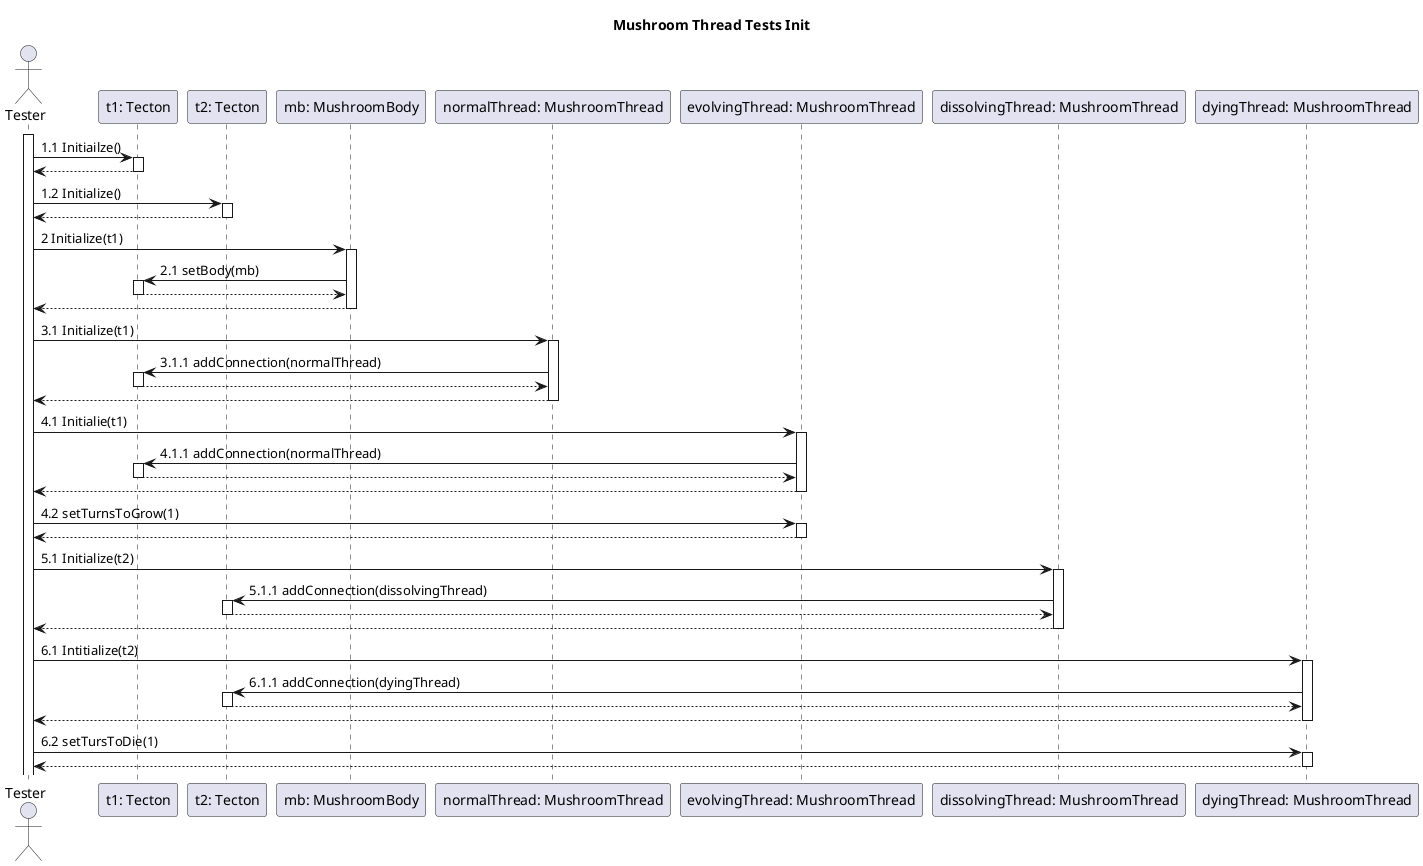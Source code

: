 @startuml MushroomThread Init

title Mushroom Thread Tests Init

actor "Tester" as tester

participant "t1: Tecton" as t1
participant "t2: Tecton" as t2

participant "mb: MushroomBody" as mb

participant "normalThread: MushroomThread" as nmt
participant "evolvingThread: MushroomThread" as emt
participant "dissolvingThread: MushroomThread" as dimt
participant "dyingThread: MushroomThread" as dymt

'Initializing tectons
activate tester
tester -> t1: 1.1 Initiailze()
activate t1
t1 --> tester
deactivate t1

tester -> t2: 1.2 Initialize()
activate t2
t2 --> tester
deactivate t2


'Initializing mushroombody
tester -> mb: 2 Initialize(t1)
activate mb
mb -> t1: 2.1 setBody(mb)
activate t1
t1 --> mb
deactivate t1
mb --> tester
deactivate mb

'Initializing threads
tester -> nmt: 3.1 Initialize(t1)
activate nmt
nmt -> t1: 3.1.1 addConnection(normalThread)
activate t1
t1 --> nmt
deactivate t1
nmt --> tester
deactivate nmt

tester -> emt: 4.1 Initialie(t1)
activate emt
emt -> t1: 4.1.1 addConnection(normalThread)
activate t1
t1 --> emt
deactivate t1
emt --> tester
deactivate emt

tester -> emt: 4.2 setTurnsToGrow(1)
activate emt
emt --> tester
deactivate emt

tester -> dimt: 5.1 Initialize(t2)
activate dimt
dimt -> t2: 5.1.1 addConnection(dissolvingThread)
activate t2
t2 --> dimt
deactivate t2
dimt --> tester
deactivate dimt

tester -> dymt: 6.1 Intitialize(t2)
activate dymt
dymt -> t2: 6.1.1 addConnection(dyingThread)
activate t2
t2 --> dymt
deactivate t2
dymt --> tester
deactivate dymt

tester -> dymt: 6.2 setTursToDie(1)
activate dymt
dymt --> tester
deactivate dymt

@enduml